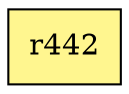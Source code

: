 digraph G {
rankdir=BT;ranksep="2.0";
"r442" [shape=record,fillcolor=khaki1,style=filled,label="{r442}"];
}